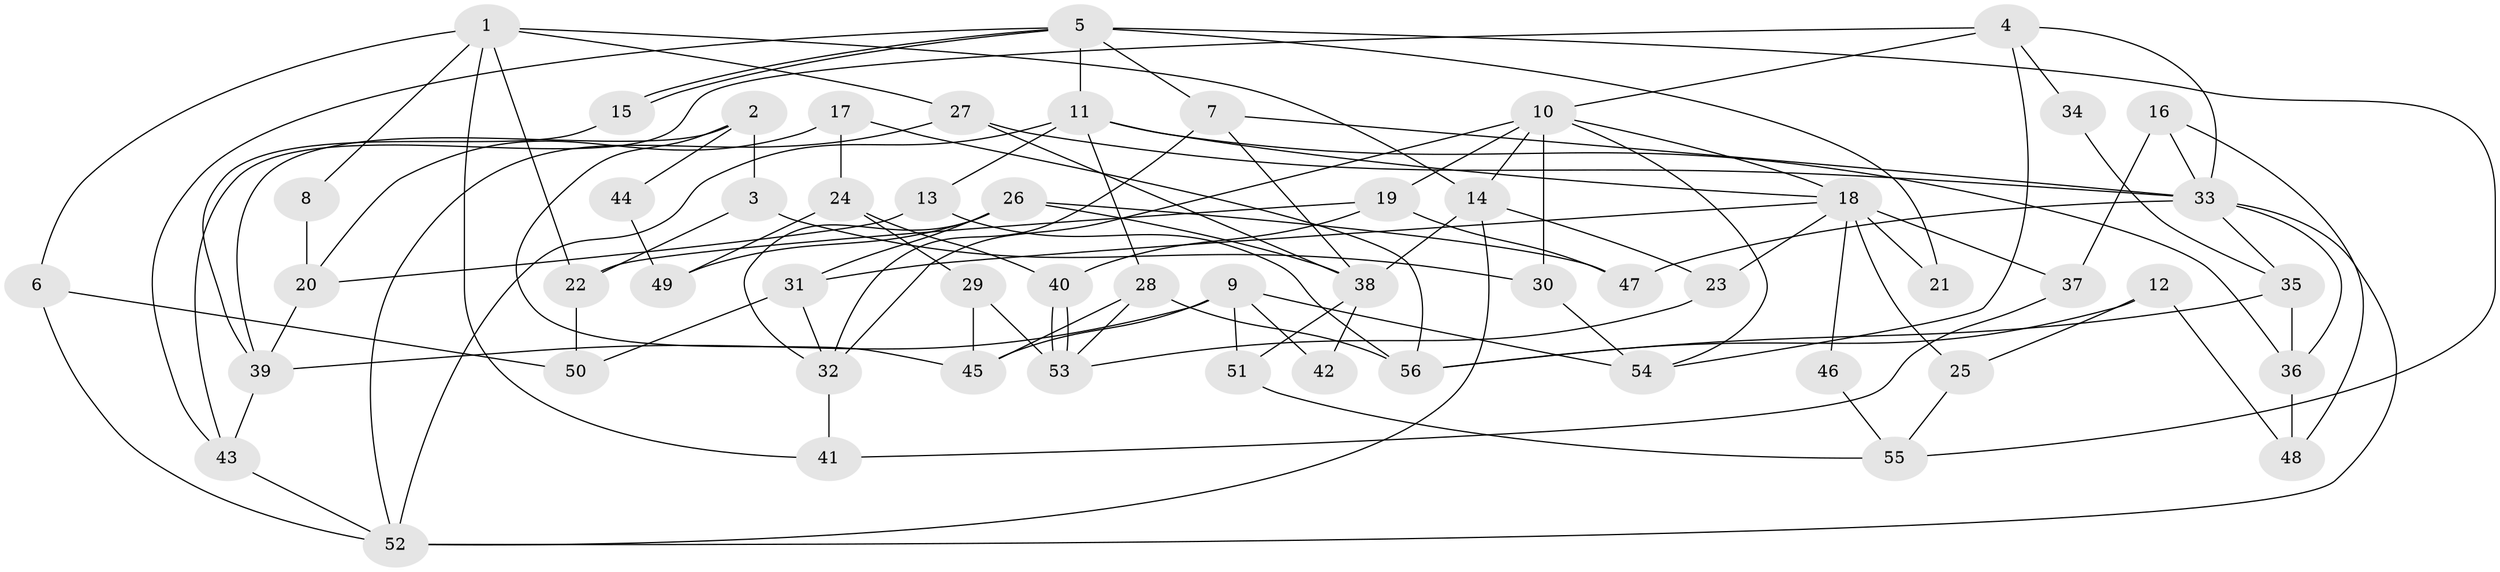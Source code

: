 // Generated by graph-tools (version 1.1) at 2025/49/03/09/25 04:49:48]
// undirected, 56 vertices, 112 edges
graph export_dot {
graph [start="1"]
  node [color=gray90,style=filled];
  1;
  2;
  3;
  4;
  5;
  6;
  7;
  8;
  9;
  10;
  11;
  12;
  13;
  14;
  15;
  16;
  17;
  18;
  19;
  20;
  21;
  22;
  23;
  24;
  25;
  26;
  27;
  28;
  29;
  30;
  31;
  32;
  33;
  34;
  35;
  36;
  37;
  38;
  39;
  40;
  41;
  42;
  43;
  44;
  45;
  46;
  47;
  48;
  49;
  50;
  51;
  52;
  53;
  54;
  55;
  56;
  1 -- 22;
  1 -- 41;
  1 -- 6;
  1 -- 8;
  1 -- 14;
  1 -- 27;
  2 -- 3;
  2 -- 39;
  2 -- 44;
  2 -- 45;
  3 -- 30;
  3 -- 22;
  4 -- 43;
  4 -- 33;
  4 -- 10;
  4 -- 34;
  4 -- 54;
  5 -- 11;
  5 -- 15;
  5 -- 15;
  5 -- 7;
  5 -- 21;
  5 -- 43;
  5 -- 55;
  6 -- 52;
  6 -- 50;
  7 -- 33;
  7 -- 32;
  7 -- 38;
  8 -- 20;
  9 -- 45;
  9 -- 54;
  9 -- 39;
  9 -- 42;
  9 -- 51;
  10 -- 14;
  10 -- 18;
  10 -- 19;
  10 -- 30;
  10 -- 32;
  10 -- 54;
  11 -- 18;
  11 -- 52;
  11 -- 13;
  11 -- 28;
  11 -- 36;
  12 -- 25;
  12 -- 56;
  12 -- 48;
  13 -- 56;
  13 -- 20;
  14 -- 38;
  14 -- 23;
  14 -- 52;
  15 -- 39;
  16 -- 48;
  16 -- 33;
  16 -- 37;
  17 -- 56;
  17 -- 24;
  17 -- 20;
  18 -- 31;
  18 -- 21;
  18 -- 23;
  18 -- 25;
  18 -- 37;
  18 -- 46;
  19 -- 47;
  19 -- 22;
  19 -- 40;
  20 -- 39;
  22 -- 50;
  23 -- 53;
  24 -- 40;
  24 -- 29;
  24 -- 49;
  25 -- 55;
  26 -- 32;
  26 -- 38;
  26 -- 31;
  26 -- 47;
  26 -- 49;
  27 -- 52;
  27 -- 33;
  27 -- 38;
  28 -- 53;
  28 -- 45;
  28 -- 56;
  29 -- 45;
  29 -- 53;
  30 -- 54;
  31 -- 32;
  31 -- 50;
  32 -- 41;
  33 -- 52;
  33 -- 35;
  33 -- 36;
  33 -- 47;
  34 -- 35;
  35 -- 36;
  35 -- 56;
  36 -- 48;
  37 -- 41;
  38 -- 42;
  38 -- 51;
  39 -- 43;
  40 -- 53;
  40 -- 53;
  43 -- 52;
  44 -- 49;
  46 -- 55;
  51 -- 55;
}
